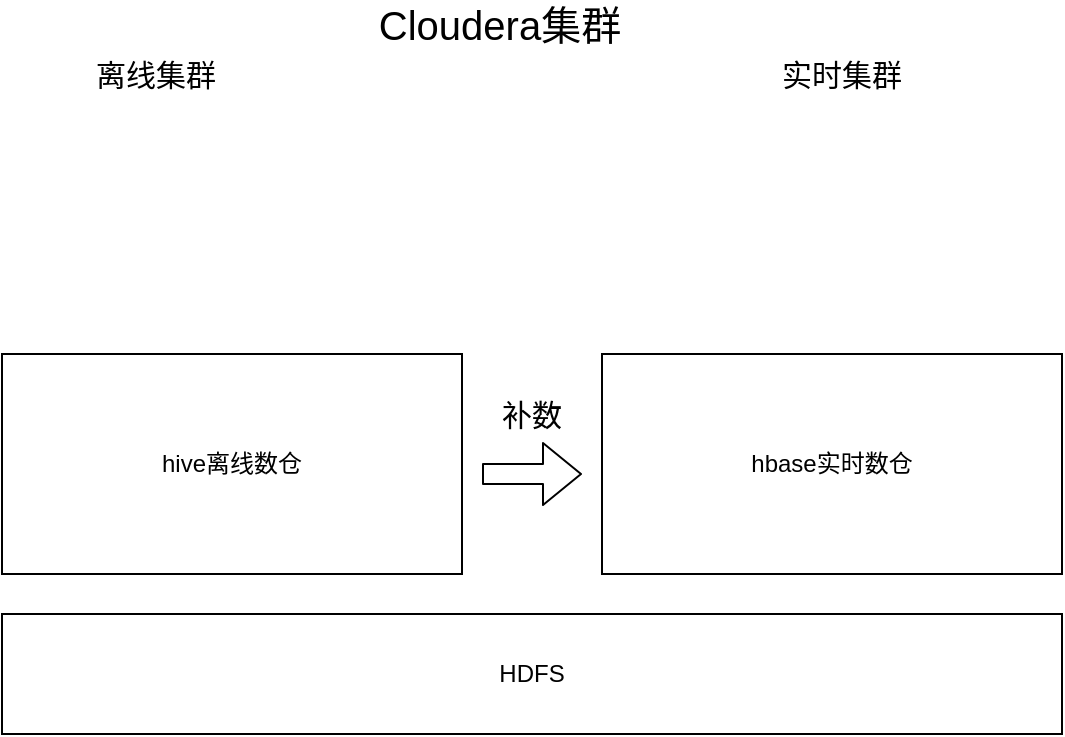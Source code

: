 <mxfile version="14.0.4" type="github">
  <diagram id="bIFuc6_pQIDev2zaLWd9" name="Page-1">
    <mxGraphModel dx="946" dy="515" grid="1" gridSize="10" guides="1" tooltips="1" connect="1" arrows="1" fold="1" page="1" pageScale="1" pageWidth="827" pageHeight="1169" math="0" shadow="0">
      <root>
        <mxCell id="0" />
        <mxCell id="1" parent="0" />
        <mxCell id="MVyQ48nf2JYBs-kyZYLc-1" value="HDFS" style="rounded=0;whiteSpace=wrap;html=1;" vertex="1" parent="1">
          <mxGeometry x="200" y="340" width="530" height="60" as="geometry" />
        </mxCell>
        <mxCell id="MVyQ48nf2JYBs-kyZYLc-5" value="hbase实时数仓" style="rounded=0;whiteSpace=wrap;html=1;" vertex="1" parent="1">
          <mxGeometry x="500" y="210" width="230" height="110" as="geometry" />
        </mxCell>
        <mxCell id="MVyQ48nf2JYBs-kyZYLc-6" value="hive离线数仓" style="rounded=0;whiteSpace=wrap;html=1;" vertex="1" parent="1">
          <mxGeometry x="200" y="210" width="230" height="110" as="geometry" />
        </mxCell>
        <mxCell id="MVyQ48nf2JYBs-kyZYLc-7" value="离线集群" style="text;html=1;strokeColor=none;fillColor=none;align=center;verticalAlign=middle;whiteSpace=wrap;rounded=0;fontSize=15;" vertex="1" parent="1">
          <mxGeometry x="242" y="60" width="70" height="20" as="geometry" />
        </mxCell>
        <mxCell id="MVyQ48nf2JYBs-kyZYLc-8" value="实时集群" style="text;html=1;strokeColor=none;fillColor=none;align=center;verticalAlign=middle;whiteSpace=wrap;rounded=0;fontSize=15;" vertex="1" parent="1">
          <mxGeometry x="585" y="60" width="70" height="20" as="geometry" />
        </mxCell>
        <mxCell id="MVyQ48nf2JYBs-kyZYLc-9" value="Cloudera集群" style="text;html=1;strokeColor=none;fillColor=none;align=center;verticalAlign=middle;whiteSpace=wrap;rounded=0;fontSize=20;" vertex="1" parent="1">
          <mxGeometry x="379" y="35" width="140" height="20" as="geometry" />
        </mxCell>
        <mxCell id="MVyQ48nf2JYBs-kyZYLc-11" value="" style="shape=flexArrow;endArrow=classic;html=1;fontSize=20;" edge="1" parent="1">
          <mxGeometry width="50" height="50" relative="1" as="geometry">
            <mxPoint x="440" y="270" as="sourcePoint" />
            <mxPoint x="490" y="270" as="targetPoint" />
          </mxGeometry>
        </mxCell>
        <mxCell id="MVyQ48nf2JYBs-kyZYLc-12" value="补数" style="text;html=1;strokeColor=none;fillColor=none;align=center;verticalAlign=middle;whiteSpace=wrap;rounded=0;fontSize=15;" vertex="1" parent="1">
          <mxGeometry x="445" y="230" width="40" height="20" as="geometry" />
        </mxCell>
      </root>
    </mxGraphModel>
  </diagram>
</mxfile>
